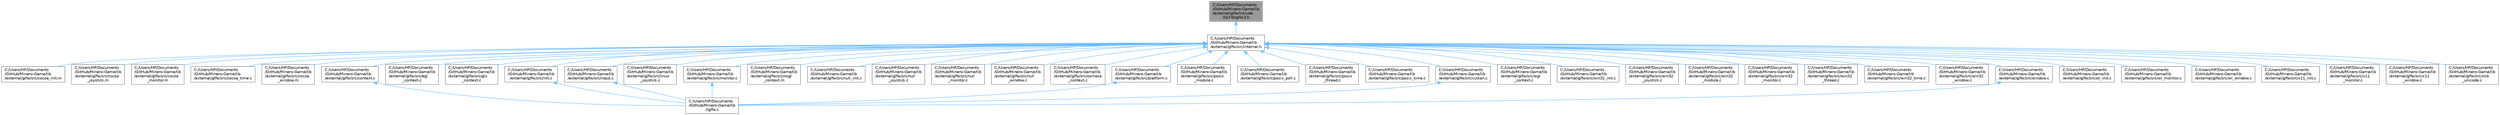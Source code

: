 digraph "C:/Users/HP/Documents/GitHub/Minero-Game/lib/external/glfw/include/GLFW/glfw3.h"
{
 // LATEX_PDF_SIZE
  bgcolor="transparent";
  edge [fontname=Helvetica,fontsize=10,labelfontname=Helvetica,labelfontsize=10];
  node [fontname=Helvetica,fontsize=10,shape=box,height=0.2,width=0.4];
  Node1 [id="Node000001",label="C:/Users/HP/Documents\l/GitHub/Minero-Game/lib\l/external/glfw/include\l/GLFW/glfw3.h",height=0.2,width=0.4,color="gray40", fillcolor="grey60", style="filled", fontcolor="black",tooltip="The header of the GLFW 3 API."];
  Node1 -> Node2 [id="edge97_Node000001_Node000002",dir="back",color="steelblue1",style="solid",tooltip=" "];
  Node2 [id="Node000002",label="C:/Users/HP/Documents\l/GitHub/Minero-Game/lib\l/external/glfw/src/internal.h",height=0.2,width=0.4,color="grey40", fillcolor="white", style="filled",URL="$lib_2external_2glfw_2src_2internal_8h.html",tooltip=" "];
  Node2 -> Node3 [id="edge98_Node000002_Node000003",dir="back",color="steelblue1",style="solid",tooltip=" "];
  Node3 [id="Node000003",label="C:/Users/HP/Documents\l/GitHub/Minero-Game/lib\l/external/glfw/src/cocoa_init.m",height=0.2,width=0.4,color="grey40", fillcolor="white", style="filled",URL="$lib_2external_2glfw_2src_2cocoa__init_8m.html",tooltip=" "];
  Node2 -> Node4 [id="edge99_Node000002_Node000004",dir="back",color="steelblue1",style="solid",tooltip=" "];
  Node4 [id="Node000004",label="C:/Users/HP/Documents\l/GitHub/Minero-Game/lib\l/external/glfw/src/cocoa\l_joystick.m",height=0.2,width=0.4,color="grey40", fillcolor="white", style="filled",URL="$lib_2external_2glfw_2src_2cocoa__joystick_8m.html",tooltip=" "];
  Node2 -> Node5 [id="edge100_Node000002_Node000005",dir="back",color="steelblue1",style="solid",tooltip=" "];
  Node5 [id="Node000005",label="C:/Users/HP/Documents\l/GitHub/Minero-Game/lib\l/external/glfw/src/cocoa\l_monitor.m",height=0.2,width=0.4,color="grey40", fillcolor="white", style="filled",URL="$lib_2external_2glfw_2src_2cocoa__monitor_8m.html",tooltip=" "];
  Node2 -> Node6 [id="edge101_Node000002_Node000006",dir="back",color="steelblue1",style="solid",tooltip=" "];
  Node6 [id="Node000006",label="C:/Users/HP/Documents\l/GitHub/Minero-Game/lib\l/external/glfw/src/cocoa_time.c",height=0.2,width=0.4,color="grey40", fillcolor="white", style="filled",URL="$lib_2external_2glfw_2src_2cocoa__time_8c.html",tooltip=" "];
  Node2 -> Node7 [id="edge102_Node000002_Node000007",dir="back",color="steelblue1",style="solid",tooltip=" "];
  Node7 [id="Node000007",label="C:/Users/HP/Documents\l/GitHub/Minero-Game/lib\l/external/glfw/src/cocoa\l_window.m",height=0.2,width=0.4,color="grey40", fillcolor="white", style="filled",URL="$lib_2external_2glfw_2src_2cocoa__window_8m.html",tooltip=" "];
  Node2 -> Node8 [id="edge103_Node000002_Node000008",dir="back",color="steelblue1",style="solid",tooltip=" "];
  Node8 [id="Node000008",label="C:/Users/HP/Documents\l/GitHub/Minero-Game/lib\l/external/glfw/src/context.c",height=0.2,width=0.4,color="grey40", fillcolor="white", style="filled",URL="$lib_2external_2glfw_2src_2context_8c.html",tooltip=" "];
  Node8 -> Node9 [id="edge104_Node000008_Node000009",dir="back",color="steelblue1",style="solid",tooltip=" "];
  Node9 [id="Node000009",label="C:/Users/HP/Documents\l/GitHub/Minero-Game/lib\l/rglfw.c",height=0.2,width=0.4,color="grey40", fillcolor="white", style="filled",URL="$lib_2rglfw_8c.html",tooltip=" "];
  Node2 -> Node10 [id="edge105_Node000002_Node000010",dir="back",color="steelblue1",style="solid",tooltip=" "];
  Node10 [id="Node000010",label="C:/Users/HP/Documents\l/GitHub/Minero-Game/lib\l/external/glfw/src/egl\l_context.c",height=0.2,width=0.4,color="grey40", fillcolor="white", style="filled",URL="$lib_2external_2glfw_2src_2egl__context_8c.html",tooltip=" "];
  Node2 -> Node11 [id="edge106_Node000002_Node000011",dir="back",color="steelblue1",style="solid",tooltip=" "];
  Node11 [id="Node000011",label="C:/Users/HP/Documents\l/GitHub/Minero-Game/lib\l/external/glfw/src/glx\l_context.c",height=0.2,width=0.4,color="grey40", fillcolor="white", style="filled",URL="$lib_2external_2glfw_2src_2glx__context_8c.html",tooltip=" "];
  Node2 -> Node12 [id="edge107_Node000002_Node000012",dir="back",color="steelblue1",style="solid",tooltip=" "];
  Node12 [id="Node000012",label="C:/Users/HP/Documents\l/GitHub/Minero-Game/lib\l/external/glfw/src/init.c",height=0.2,width=0.4,color="grey40", fillcolor="white", style="filled",URL="$lib_2external_2glfw_2src_2init_8c.html",tooltip=" "];
  Node12 -> Node9 [id="edge108_Node000012_Node000009",dir="back",color="steelblue1",style="solid",tooltip=" "];
  Node2 -> Node13 [id="edge109_Node000002_Node000013",dir="back",color="steelblue1",style="solid",tooltip=" "];
  Node13 [id="Node000013",label="C:/Users/HP/Documents\l/GitHub/Minero-Game/lib\l/external/glfw/src/input.c",height=0.2,width=0.4,color="grey40", fillcolor="white", style="filled",URL="$lib_2external_2glfw_2src_2input_8c.html",tooltip=" "];
  Node13 -> Node9 [id="edge110_Node000013_Node000009",dir="back",color="steelblue1",style="solid",tooltip=" "];
  Node2 -> Node14 [id="edge111_Node000002_Node000014",dir="back",color="steelblue1",style="solid",tooltip=" "];
  Node14 [id="Node000014",label="C:/Users/HP/Documents\l/GitHub/Minero-Game/lib\l/external/glfw/src/linux\l_joystick.c",height=0.2,width=0.4,color="grey40", fillcolor="white", style="filled",URL="$lib_2external_2glfw_2src_2linux__joystick_8c.html",tooltip=" "];
  Node2 -> Node15 [id="edge112_Node000002_Node000015",dir="back",color="steelblue1",style="solid",tooltip=" "];
  Node15 [id="Node000015",label="C:/Users/HP/Documents\l/GitHub/Minero-Game/lib\l/external/glfw/src/monitor.c",height=0.2,width=0.4,color="grey40", fillcolor="white", style="filled",URL="$lib_2external_2glfw_2src_2monitor_8c.html",tooltip=" "];
  Node15 -> Node9 [id="edge113_Node000015_Node000009",dir="back",color="steelblue1",style="solid",tooltip=" "];
  Node2 -> Node16 [id="edge114_Node000002_Node000016",dir="back",color="steelblue1",style="solid",tooltip=" "];
  Node16 [id="Node000016",label="C:/Users/HP/Documents\l/GitHub/Minero-Game/lib\l/external/glfw/src/nsgl\l_context.m",height=0.2,width=0.4,color="grey40", fillcolor="white", style="filled",URL="$lib_2external_2glfw_2src_2nsgl__context_8m.html",tooltip=" "];
  Node2 -> Node17 [id="edge115_Node000002_Node000017",dir="back",color="steelblue1",style="solid",tooltip=" "];
  Node17 [id="Node000017",label="C:/Users/HP/Documents\l/GitHub/Minero-Game/lib\l/external/glfw/src/null_init.c",height=0.2,width=0.4,color="grey40", fillcolor="white", style="filled",URL="$lib_2external_2glfw_2src_2null__init_8c.html",tooltip=" "];
  Node2 -> Node18 [id="edge116_Node000002_Node000018",dir="back",color="steelblue1",style="solid",tooltip=" "];
  Node18 [id="Node000018",label="C:/Users/HP/Documents\l/GitHub/Minero-Game/lib\l/external/glfw/src/null\l_joystick.c",height=0.2,width=0.4,color="grey40", fillcolor="white", style="filled",URL="$lib_2external_2glfw_2src_2null__joystick_8c.html",tooltip=" "];
  Node2 -> Node19 [id="edge117_Node000002_Node000019",dir="back",color="steelblue1",style="solid",tooltip=" "];
  Node19 [id="Node000019",label="C:/Users/HP/Documents\l/GitHub/Minero-Game/lib\l/external/glfw/src/null\l_monitor.c",height=0.2,width=0.4,color="grey40", fillcolor="white", style="filled",URL="$lib_2external_2glfw_2src_2null__monitor_8c.html",tooltip=" "];
  Node2 -> Node20 [id="edge118_Node000002_Node000020",dir="back",color="steelblue1",style="solid",tooltip=" "];
  Node20 [id="Node000020",label="C:/Users/HP/Documents\l/GitHub/Minero-Game/lib\l/external/glfw/src/null\l_window.c",height=0.2,width=0.4,color="grey40", fillcolor="white", style="filled",URL="$lib_2external_2glfw_2src_2null__window_8c.html",tooltip=" "];
  Node2 -> Node21 [id="edge119_Node000002_Node000021",dir="back",color="steelblue1",style="solid",tooltip=" "];
  Node21 [id="Node000021",label="C:/Users/HP/Documents\l/GitHub/Minero-Game/lib\l/external/glfw/src/osmesa\l_context.c",height=0.2,width=0.4,color="grey40", fillcolor="white", style="filled",URL="$lib_2external_2glfw_2src_2osmesa__context_8c.html",tooltip=" "];
  Node2 -> Node22 [id="edge120_Node000002_Node000022",dir="back",color="steelblue1",style="solid",tooltip=" "];
  Node22 [id="Node000022",label="C:/Users/HP/Documents\l/GitHub/Minero-Game/lib\l/external/glfw/src/platform.c",height=0.2,width=0.4,color="grey40", fillcolor="white", style="filled",URL="$lib_2external_2glfw_2src_2platform_8c.html",tooltip=" "];
  Node22 -> Node9 [id="edge121_Node000022_Node000009",dir="back",color="steelblue1",style="solid",tooltip=" "];
  Node2 -> Node23 [id="edge122_Node000002_Node000023",dir="back",color="steelblue1",style="solid",tooltip=" "];
  Node23 [id="Node000023",label="C:/Users/HP/Documents\l/GitHub/Minero-Game/lib\l/external/glfw/src/posix\l_module.c",height=0.2,width=0.4,color="grey40", fillcolor="white", style="filled",URL="$lib_2external_2glfw_2src_2posix__module_8c.html",tooltip=" "];
  Node2 -> Node24 [id="edge123_Node000002_Node000024",dir="back",color="steelblue1",style="solid",tooltip=" "];
  Node24 [id="Node000024",label="C:/Users/HP/Documents\l/GitHub/Minero-Game/lib\l/external/glfw/src/posix_poll.c",height=0.2,width=0.4,color="grey40", fillcolor="white", style="filled",URL="$lib_2external_2glfw_2src_2posix__poll_8c.html",tooltip=" "];
  Node2 -> Node25 [id="edge124_Node000002_Node000025",dir="back",color="steelblue1",style="solid",tooltip=" "];
  Node25 [id="Node000025",label="C:/Users/HP/Documents\l/GitHub/Minero-Game/lib\l/external/glfw/src/posix\l_thread.c",height=0.2,width=0.4,color="grey40", fillcolor="white", style="filled",URL="$lib_2external_2glfw_2src_2posix__thread_8c.html",tooltip=" "];
  Node2 -> Node26 [id="edge125_Node000002_Node000026",dir="back",color="steelblue1",style="solid",tooltip=" "];
  Node26 [id="Node000026",label="C:/Users/HP/Documents\l/GitHub/Minero-Game/lib\l/external/glfw/src/posix_time.c",height=0.2,width=0.4,color="grey40", fillcolor="white", style="filled",URL="$lib_2external_2glfw_2src_2posix__time_8c.html",tooltip=" "];
  Node2 -> Node27 [id="edge126_Node000002_Node000027",dir="back",color="steelblue1",style="solid",tooltip=" "];
  Node27 [id="Node000027",label="C:/Users/HP/Documents\l/GitHub/Minero-Game/lib\l/external/glfw/src/vulkan.c",height=0.2,width=0.4,color="grey40", fillcolor="white", style="filled",URL="$lib_2external_2glfw_2src_2vulkan_8c.html",tooltip=" "];
  Node27 -> Node9 [id="edge127_Node000027_Node000009",dir="back",color="steelblue1",style="solid",tooltip=" "];
  Node2 -> Node28 [id="edge128_Node000002_Node000028",dir="back",color="steelblue1",style="solid",tooltip=" "];
  Node28 [id="Node000028",label="C:/Users/HP/Documents\l/GitHub/Minero-Game/lib\l/external/glfw/src/wgl\l_context.c",height=0.2,width=0.4,color="grey40", fillcolor="white", style="filled",URL="$lib_2external_2glfw_2src_2wgl__context_8c.html",tooltip=" "];
  Node2 -> Node29 [id="edge129_Node000002_Node000029",dir="back",color="steelblue1",style="solid",tooltip=" "];
  Node29 [id="Node000029",label="C:/Users/HP/Documents\l/GitHub/Minero-Game/lib\l/external/glfw/src/win32_init.c",height=0.2,width=0.4,color="grey40", fillcolor="white", style="filled",URL="$lib_2external_2glfw_2src_2win32__init_8c.html",tooltip=" "];
  Node2 -> Node30 [id="edge130_Node000002_Node000030",dir="back",color="steelblue1",style="solid",tooltip=" "];
  Node30 [id="Node000030",label="C:/Users/HP/Documents\l/GitHub/Minero-Game/lib\l/external/glfw/src/win32\l_joystick.c",height=0.2,width=0.4,color="grey40", fillcolor="white", style="filled",URL="$lib_2external_2glfw_2src_2win32__joystick_8c.html",tooltip=" "];
  Node2 -> Node31 [id="edge131_Node000002_Node000031",dir="back",color="steelblue1",style="solid",tooltip=" "];
  Node31 [id="Node000031",label="C:/Users/HP/Documents\l/GitHub/Minero-Game/lib\l/external/glfw/src/win32\l_module.c",height=0.2,width=0.4,color="grey40", fillcolor="white", style="filled",URL="$lib_2external_2glfw_2src_2win32__module_8c.html",tooltip=" "];
  Node2 -> Node32 [id="edge132_Node000002_Node000032",dir="back",color="steelblue1",style="solid",tooltip=" "];
  Node32 [id="Node000032",label="C:/Users/HP/Documents\l/GitHub/Minero-Game/lib\l/external/glfw/src/win32\l_monitor.c",height=0.2,width=0.4,color="grey40", fillcolor="white", style="filled",URL="$lib_2external_2glfw_2src_2win32__monitor_8c.html",tooltip=" "];
  Node2 -> Node33 [id="edge133_Node000002_Node000033",dir="back",color="steelblue1",style="solid",tooltip=" "];
  Node33 [id="Node000033",label="C:/Users/HP/Documents\l/GitHub/Minero-Game/lib\l/external/glfw/src/win32\l_thread.c",height=0.2,width=0.4,color="grey40", fillcolor="white", style="filled",URL="$lib_2external_2glfw_2src_2win32__thread_8c.html",tooltip=" "];
  Node2 -> Node34 [id="edge134_Node000002_Node000034",dir="back",color="steelblue1",style="solid",tooltip=" "];
  Node34 [id="Node000034",label="C:/Users/HP/Documents\l/GitHub/Minero-Game/lib\l/external/glfw/src/win32_time.c",height=0.2,width=0.4,color="grey40", fillcolor="white", style="filled",URL="$lib_2external_2glfw_2src_2win32__time_8c.html",tooltip=" "];
  Node2 -> Node35 [id="edge135_Node000002_Node000035",dir="back",color="steelblue1",style="solid",tooltip=" "];
  Node35 [id="Node000035",label="C:/Users/HP/Documents\l/GitHub/Minero-Game/lib\l/external/glfw/src/win32\l_window.c",height=0.2,width=0.4,color="grey40", fillcolor="white", style="filled",URL="$lib_2external_2glfw_2src_2win32__window_8c.html",tooltip=" "];
  Node2 -> Node36 [id="edge136_Node000002_Node000036",dir="back",color="steelblue1",style="solid",tooltip=" "];
  Node36 [id="Node000036",label="C:/Users/HP/Documents\l/GitHub/Minero-Game/lib\l/external/glfw/src/window.c",height=0.2,width=0.4,color="grey40", fillcolor="white", style="filled",URL="$lib_2external_2glfw_2src_2window_8c.html",tooltip=" "];
  Node36 -> Node9 [id="edge137_Node000036_Node000009",dir="back",color="steelblue1",style="solid",tooltip=" "];
  Node2 -> Node37 [id="edge138_Node000002_Node000037",dir="back",color="steelblue1",style="solid",tooltip=" "];
  Node37 [id="Node000037",label="C:/Users/HP/Documents\l/GitHub/Minero-Game/lib\l/external/glfw/src/wl_init.c",height=0.2,width=0.4,color="grey40", fillcolor="white", style="filled",URL="$lib_2external_2glfw_2src_2wl__init_8c.html",tooltip=" "];
  Node2 -> Node38 [id="edge139_Node000002_Node000038",dir="back",color="steelblue1",style="solid",tooltip=" "];
  Node38 [id="Node000038",label="C:/Users/HP/Documents\l/GitHub/Minero-Game/lib\l/external/glfw/src/wl_monitor.c",height=0.2,width=0.4,color="grey40", fillcolor="white", style="filled",URL="$lib_2external_2glfw_2src_2wl__monitor_8c.html",tooltip=" "];
  Node2 -> Node39 [id="edge140_Node000002_Node000039",dir="back",color="steelblue1",style="solid",tooltip=" "];
  Node39 [id="Node000039",label="C:/Users/HP/Documents\l/GitHub/Minero-Game/lib\l/external/glfw/src/wl_window.c",height=0.2,width=0.4,color="grey40", fillcolor="white", style="filled",URL="$lib_2external_2glfw_2src_2wl__window_8c.html",tooltip=" "];
  Node2 -> Node40 [id="edge141_Node000002_Node000040",dir="back",color="steelblue1",style="solid",tooltip=" "];
  Node40 [id="Node000040",label="C:/Users/HP/Documents\l/GitHub/Minero-Game/lib\l/external/glfw/src/x11_init.c",height=0.2,width=0.4,color="grey40", fillcolor="white", style="filled",URL="$lib_2external_2glfw_2src_2x11__init_8c.html",tooltip=" "];
  Node2 -> Node41 [id="edge142_Node000002_Node000041",dir="back",color="steelblue1",style="solid",tooltip=" "];
  Node41 [id="Node000041",label="C:/Users/HP/Documents\l/GitHub/Minero-Game/lib\l/external/glfw/src/x11\l_monitor.c",height=0.2,width=0.4,color="grey40", fillcolor="white", style="filled",URL="$lib_2external_2glfw_2src_2x11__monitor_8c.html",tooltip=" "];
  Node2 -> Node42 [id="edge143_Node000002_Node000042",dir="back",color="steelblue1",style="solid",tooltip=" "];
  Node42 [id="Node000042",label="C:/Users/HP/Documents\l/GitHub/Minero-Game/lib\l/external/glfw/src/x11\l_window.c",height=0.2,width=0.4,color="grey40", fillcolor="white", style="filled",URL="$lib_2external_2glfw_2src_2x11__window_8c.html",tooltip=" "];
  Node2 -> Node43 [id="edge144_Node000002_Node000043",dir="back",color="steelblue1",style="solid",tooltip=" "];
  Node43 [id="Node000043",label="C:/Users/HP/Documents\l/GitHub/Minero-Game/lib\l/external/glfw/src/xkb\l_unicode.c",height=0.2,width=0.4,color="grey40", fillcolor="white", style="filled",URL="$lib_2external_2glfw_2src_2xkb__unicode_8c.html",tooltip=" "];
}
